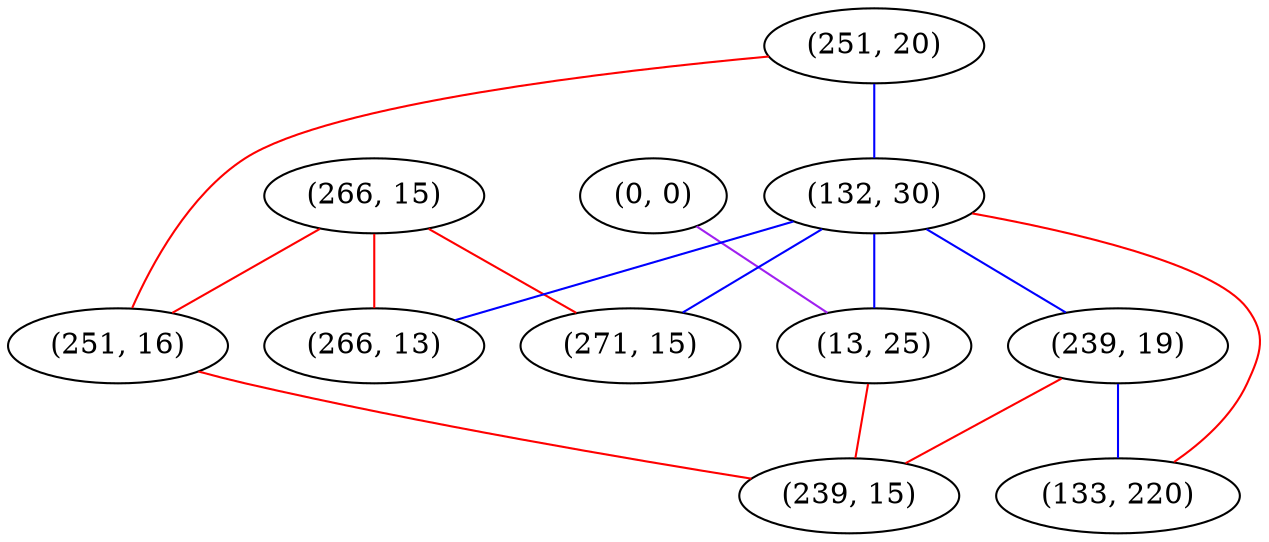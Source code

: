 graph "" {
"(266, 15)";
"(0, 0)";
"(251, 20)";
"(132, 30)";
"(13, 25)";
"(266, 13)";
"(271, 15)";
"(251, 16)";
"(239, 19)";
"(133, 220)";
"(239, 15)";
"(266, 15)" -- "(251, 16)"  [color=red, key=0, weight=1];
"(266, 15)" -- "(266, 13)"  [color=red, key=0, weight=1];
"(266, 15)" -- "(271, 15)"  [color=red, key=0, weight=1];
"(0, 0)" -- "(13, 25)"  [color=purple, key=0, weight=4];
"(251, 20)" -- "(251, 16)"  [color=red, key=0, weight=1];
"(251, 20)" -- "(132, 30)"  [color=blue, key=0, weight=3];
"(132, 30)" -- "(13, 25)"  [color=blue, key=0, weight=3];
"(132, 30)" -- "(266, 13)"  [color=blue, key=0, weight=3];
"(132, 30)" -- "(239, 19)"  [color=blue, key=0, weight=3];
"(132, 30)" -- "(133, 220)"  [color=red, key=0, weight=1];
"(132, 30)" -- "(271, 15)"  [color=blue, key=0, weight=3];
"(13, 25)" -- "(239, 15)"  [color=red, key=0, weight=1];
"(251, 16)" -- "(239, 15)"  [color=red, key=0, weight=1];
"(239, 19)" -- "(133, 220)"  [color=blue, key=0, weight=3];
"(239, 19)" -- "(239, 15)"  [color=red, key=0, weight=1];
}
